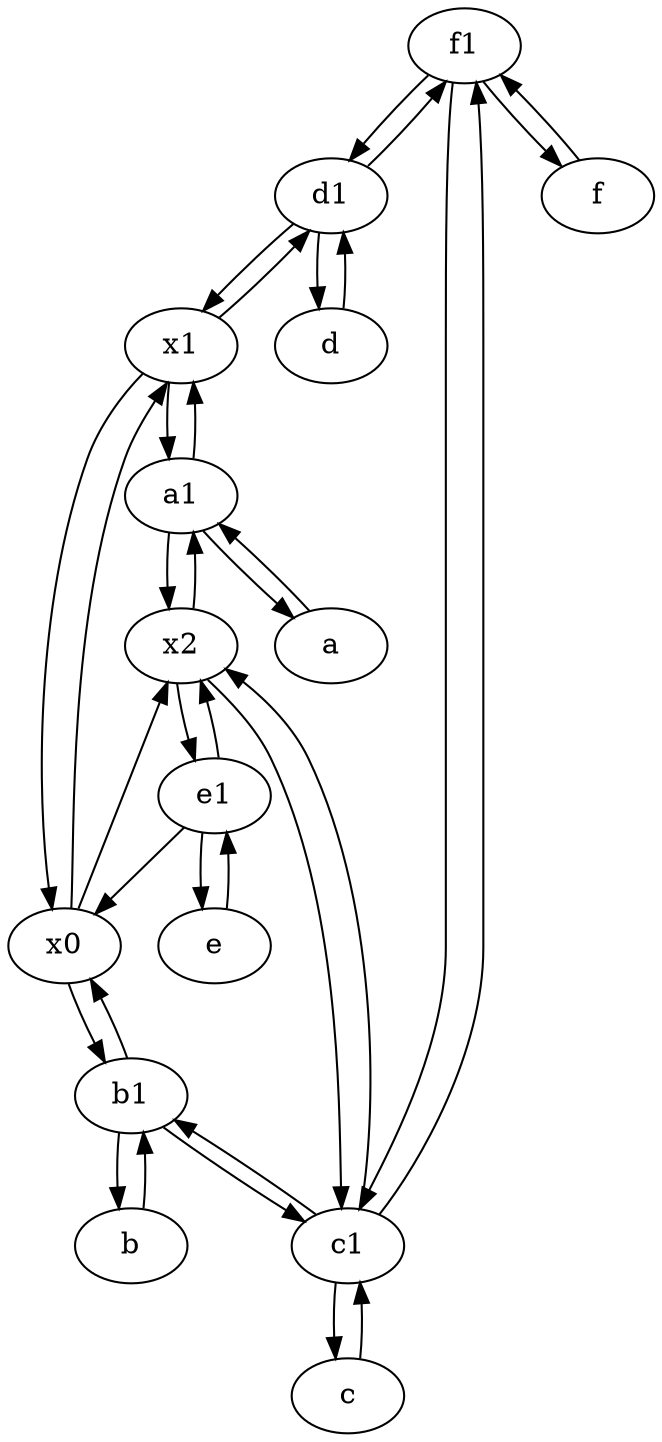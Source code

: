 digraph  {
	f1;
	e1 [pos="25,45!"];
	x1;
	b1 [pos="45,20!"];
	c [pos="20,10!"];
	e [pos="30,50!"];
	d1 [pos="25,30!"];
	x2;
	c1 [pos="30,15!"];
	f [pos="15,45!"];
	x0;
	d [pos="20,30!"];
	a1 [pos="40,15!"];
	a [pos="40,10!"];
	b [pos="50,20!"];
	f1 -> c1;
	b1 -> c1;
	a1 -> x1;
	a1 -> a;
	e -> e1;
	x1 -> a1;
	e1 -> x2;
	c1 -> f1;
	c -> c1;
	c1 -> x2;
	x2 -> c1;
	x2 -> e1;
	d1 -> f1;
	d1 -> d;
	d -> d1;
	x0 -> x1;
	c1 -> c;
	b -> b1;
	f1 -> f;
	c1 -> b1;
	x2 -> a1;
	a1 -> x2;
	b1 -> x0;
	x1 -> d1;
	f1 -> d1;
	x0 -> b1;
	d1 -> x1;
	e1 -> e;
	f -> f1;
	e1 -> x0;
	x1 -> x0;
	b1 -> b;
	a -> a1;
	x0 -> x2;

	}